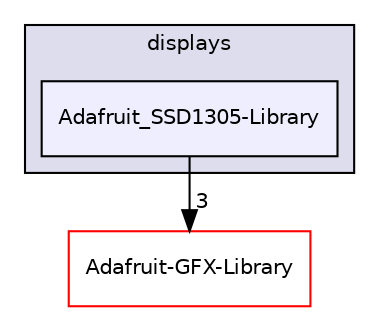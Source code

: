 digraph "esp32-snippets/hardware/displays/Adafruit_SSD1305-Library" {
  compound=true
  node [ fontsize="10", fontname="Helvetica"];
  edge [ labelfontsize="10", labelfontname="Helvetica"];
  subgraph clusterdir_82937855ec24aaae1f185fc810680b2f {
    graph [ bgcolor="#ddddee", pencolor="black", label="displays" fontname="Helvetica", fontsize="10", URL="dir_82937855ec24aaae1f185fc810680b2f.html"]
  dir_79cc799e9b55501c332cdcec6c9906d0 [shape=box, label="Adafruit_SSD1305-Library", style="filled", fillcolor="#eeeeff", pencolor="black", URL="dir_79cc799e9b55501c332cdcec6c9906d0.html"];
  }
  dir_d8b6fbc4e0c47b75e47eb2611437b459 [shape=box label="Adafruit-GFX-Library" fillcolor="white" style="filled" color="red" URL="dir_d8b6fbc4e0c47b75e47eb2611437b459.html"];
  dir_79cc799e9b55501c332cdcec6c9906d0->dir_d8b6fbc4e0c47b75e47eb2611437b459 [headlabel="3", labeldistance=1.5 headhref="dir_000097_000093.html"];
}
